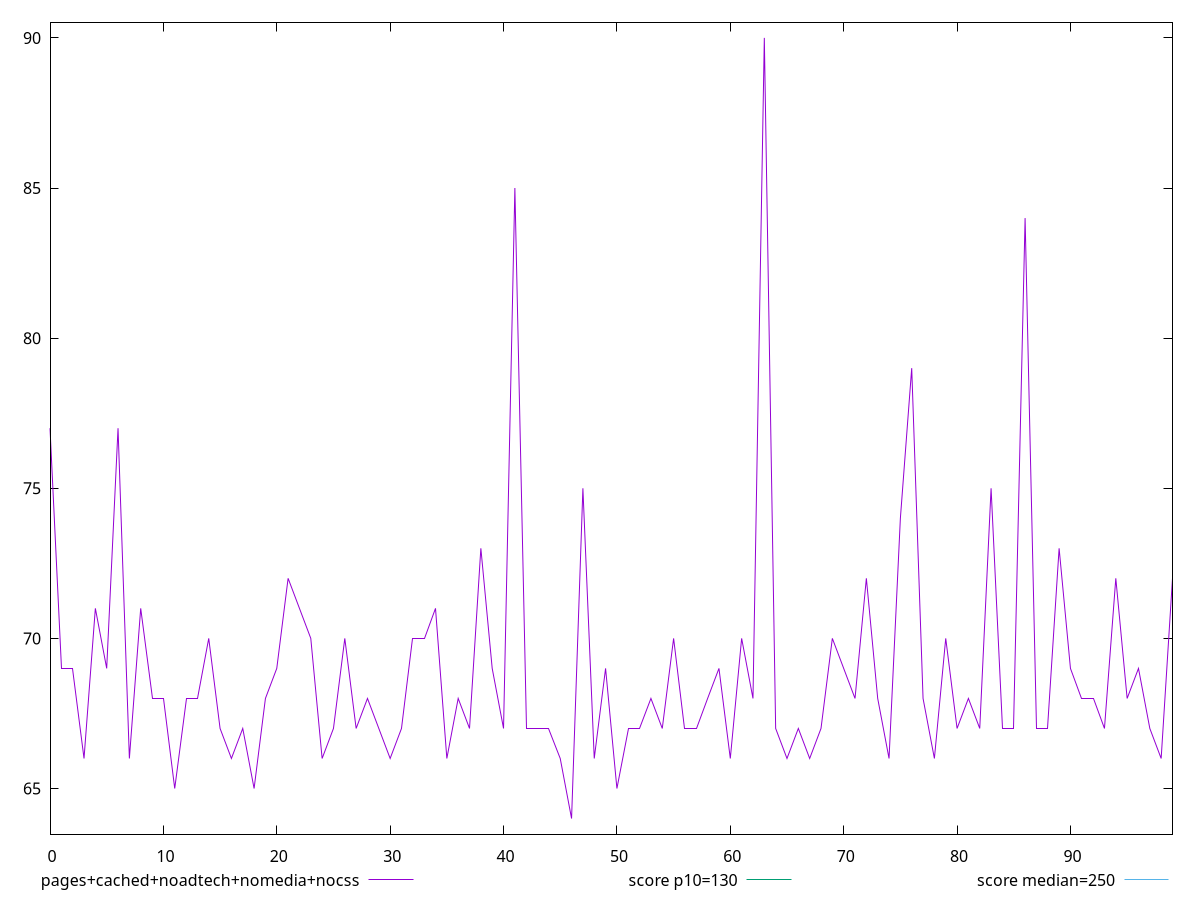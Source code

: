reset

$pagesCachedNoadtechNomediaNocss <<EOF
0 77
1 69
2 69
3 66
4 71
5 69
6 77
7 66
8 71
9 68
10 68
11 65
12 68
13 68
14 70
15 67
16 66
17 67
18 65
19 68
20 69
21 72
22 71
23 70
24 66
25 67
26 70
27 67
28 68
29 67
30 66
31 67
32 70
33 70
34 71
35 66
36 68
37 67
38 73
39 69
40 67
41 85
42 67
43 67
44 67
45 66
46 64
47 75
48 66
49 69
50 65
51 67
52 67
53 68
54 67
55 70
56 67
57 67
58 68
59 69
60 66
61 70
62 68
63 90
64 67
65 66
66 67
67 66
68 67
69 70
70 69
71 68
72 72
73 68
74 66
75 74
76 79
77 68
78 66
79 70
80 67
81 68
82 67
83 75
84 67
85 67
86 84
87 67
88 67
89 73
90 69
91 68
92 68
93 67
94 72
95 68
96 69
97 67
98 66
99 72
EOF

set key outside below
set xrange [0:99]
set yrange [63.48:90.52]
set trange [63.48:90.52]
set terminal svg size 640, 500 enhanced background rgb 'white'
set output "report_00018_2021-02-10T15-25-16.877Z/max-potential-fid/comparison/line/4_vs_5.svg"

plot $pagesCachedNoadtechNomediaNocss title "pages+cached+noadtech+nomedia+nocss" with line, \
     130 title "score p10=130", \
     250 title "score median=250"

reset

